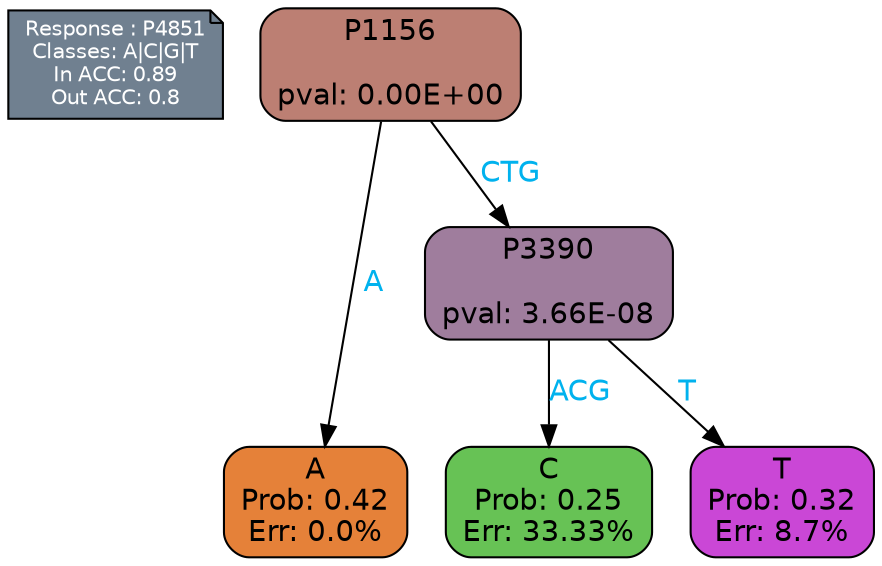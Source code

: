 digraph Tree {
node [shape=box, style="filled, rounded", color="black", fontname=helvetica] ;
graph [ranksep=equally, splines=polylines, bgcolor=transparent, dpi=600] ;
edge [fontname=helvetica] ;
LEGEND [label="Response : P4851
Classes: A|C|G|T
In ACC: 0.89
Out ACC: 0.8
",shape=note,align=left,style=filled,fillcolor="slategray",fontcolor="white",fontsize=10];1 [label="P1156

pval: 0.00E+00", fillcolor="#bc7f73"] ;
2 [label="A
Prob: 0.42
Err: 0.0%", fillcolor="#e58139"] ;
3 [label="P3390

pval: 3.66E-08", fillcolor="#9f7d9d"] ;
4 [label="C
Prob: 0.25
Err: 33.33%", fillcolor="#67c255"] ;
5 [label="T
Prob: 0.32
Err: 8.7%", fillcolor="#ca47d6"] ;
1 -> 2 [label="A",fontcolor=deepskyblue2] ;
1 -> 3 [label="CTG",fontcolor=deepskyblue2] ;
3 -> 4 [label="ACG",fontcolor=deepskyblue2] ;
3 -> 5 [label="T",fontcolor=deepskyblue2] ;
{rank = same; 2;4;5;}{rank = same; LEGEND;1;}}